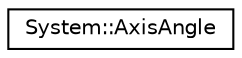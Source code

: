 digraph G
{
  edge [fontname="Helvetica",fontsize="10",labelfontname="Helvetica",labelfontsize="10"];
  node [fontname="Helvetica",fontsize="10",shape=record];
  rankdir="LR";
  Node1 [label="System::AxisAngle",height=0.2,width=0.4,color="black", fillcolor="white", style="filled",URL="$class_system_1_1_axis_angle.html"];
}
